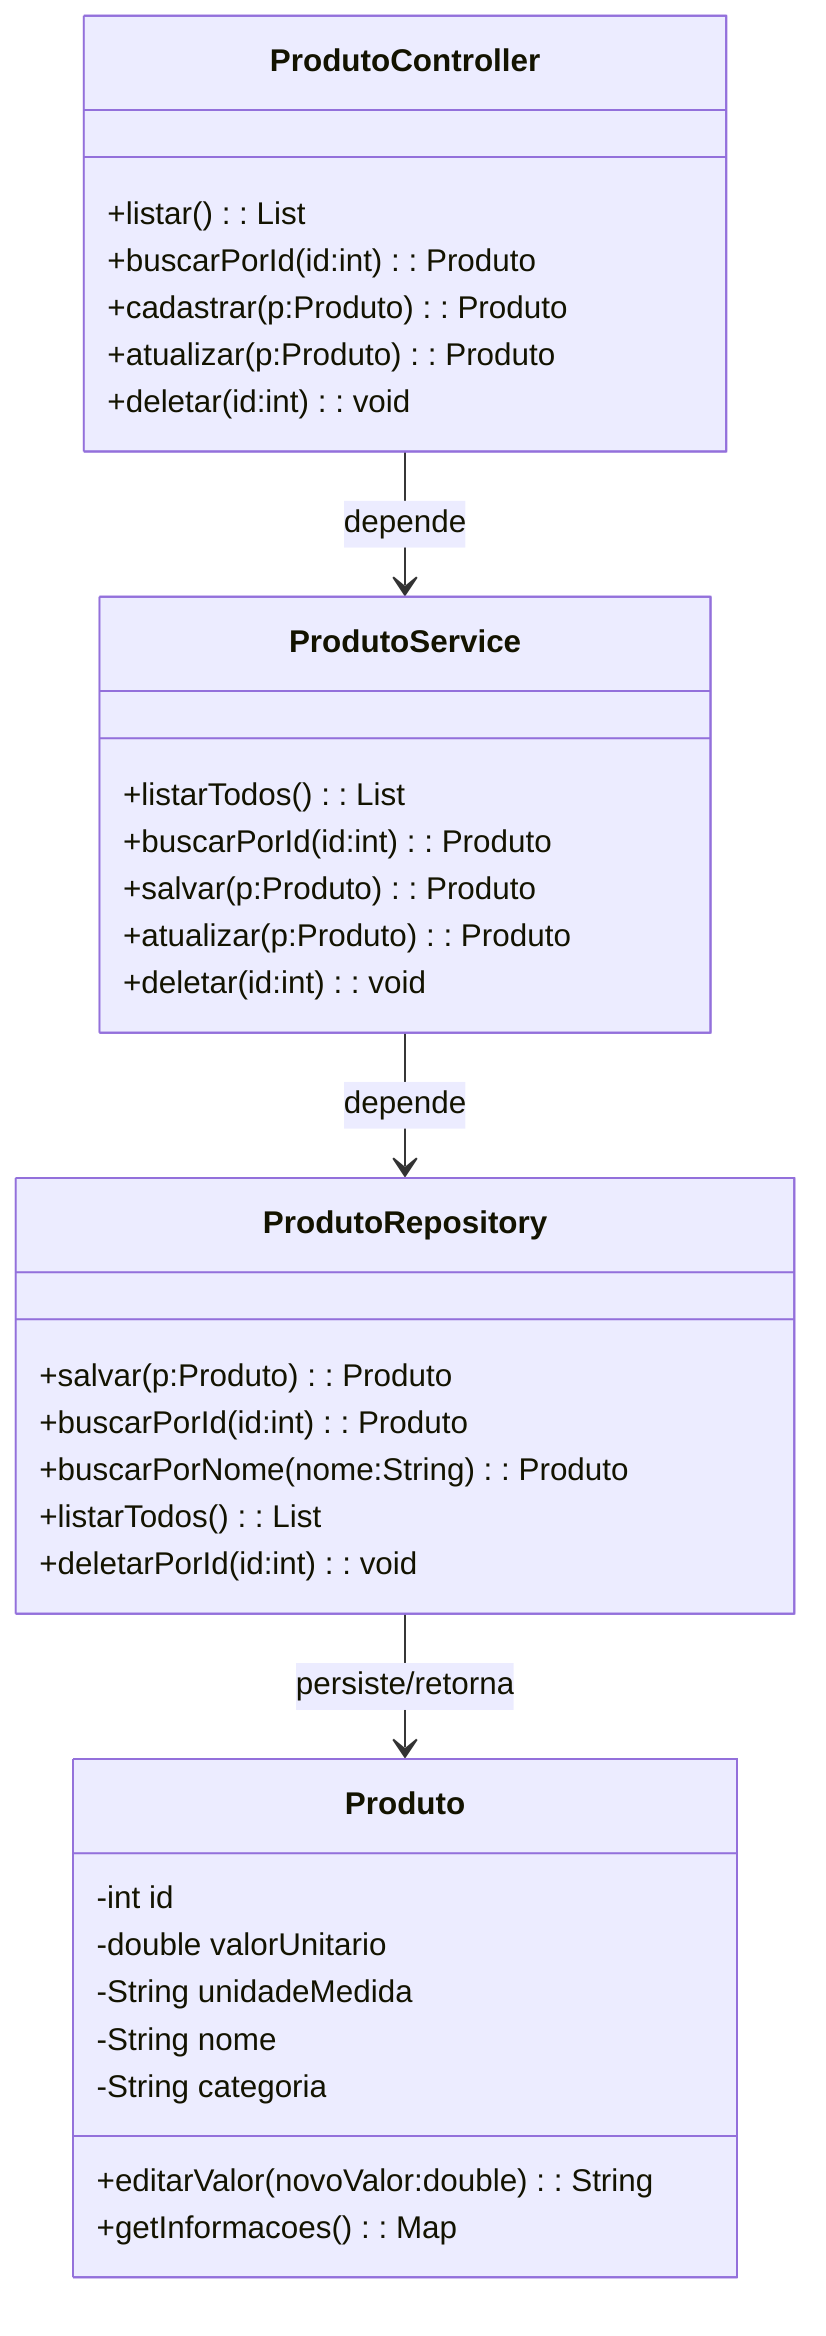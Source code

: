 classDiagram
    %% ========== CONTROLLER ==========
    class ProdutoController {
        +listar() : List
        +buscarPorId(id:int) : Produto
        +cadastrar(p:Produto) : Produto
        +atualizar(p:Produto) : Produto
        +deletar(id:int) : void
    }

    %% ========== SERVICE ==========
    class ProdutoService {
        +listarTodos() : List
        +buscarPorId(id:int) : Produto
        +salvar(p:Produto) : Produto
        +atualizar(p:Produto) : Produto
        +deletar(id:int) : void
    }

    %% ========== REPOSITORY ==========
    class ProdutoRepository {
        +salvar(p:Produto) : Produto
        +buscarPorId(id:int) : Produto
        +buscarPorNome(nome:String) : Produto
        +listarTodos() : List
        +deletarPorId(id:int) : void
    }

    %% ========== ENTITY ==========
    class Produto {
        -int id
        -double valorUnitario
        -String unidadeMedida
        -String nome
        -String categoria
        +editarValor(novoValor:double) : String
        +getInformacoes() : Map
    }

    %% RELAÇÕES
    ProdutoController --> ProdutoService : depende
    ProdutoService --> ProdutoRepository : depende
    ProdutoRepository --> Produto : persiste/retorna